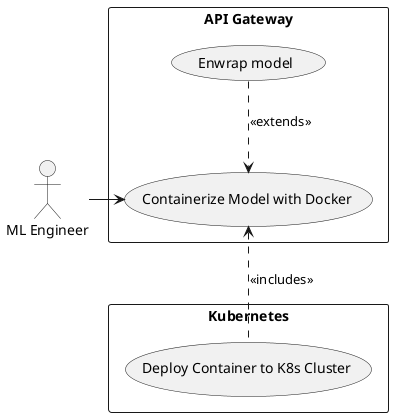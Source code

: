@startuml

actor "ML Engineer" as mlengineer

rectangle "API Gateway" as System {
  usecase "Containerize Model with Docker" as uc1
  usecase "Enwrap model" as uc3
}
  
rectangle "Kubernetes" as K8s {
  usecase "Deploy Container to K8s Cluster" as uc2
}

mlengineer -R-> uc1
uc1 <.. uc2 : <<includes>>
uc3 ..> uc1 : <<extends>>

@enduml
